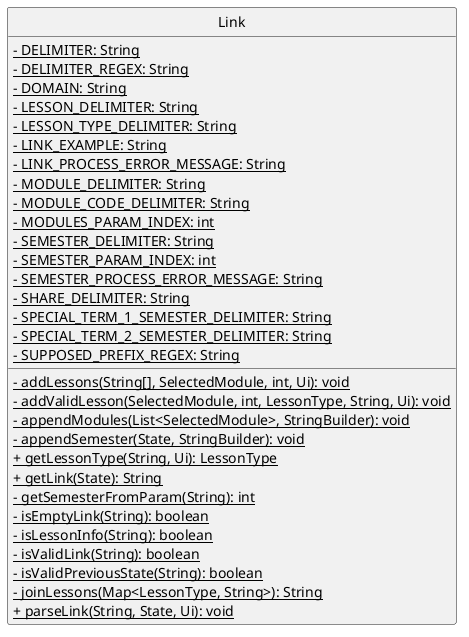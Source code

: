 @startuml
'https://plantuml.com/sequence-diagram
hide circle
skinparam classAttributeIconSize 0

class Link {
    <u>- DELIMITER: String
    <u>- DELIMITER_REGEX: String
    <u>- DOMAIN: String
    <u>- LESSON_DELIMITER: String
    <u>- LESSON_TYPE_DELIMITER: String
    <u>- LINK_EXAMPLE: String
    <u>- LINK_PROCESS_ERROR_MESSAGE: String
    <u>- MODULE_DELIMITER: String
    <u>- MODULE_CODE_DELIMITER: String
    <u>- MODULES_PARAM_INDEX: int
    <u>- SEMESTER_DELIMITER: String
    <u>- SEMESTER_PARAM_INDEX: int
    <u>- SEMESTER_PROCESS_ERROR_MESSAGE: String
    <u>- SHARE_DELIMITER: String
    <u>- SPECIAL_TERM_1_SEMESTER_DELIMITER: String
    <u>- SPECIAL_TERM_2_SEMESTER_DELIMITER: String
    <u>- SUPPOSED_PREFIX_REGEX: String

    <u>- addLessons(String[], SelectedModule, int, Ui): void
    <u>- addValidLesson(SelectedModule, int, LessonType, String, Ui): void
    <u>- appendModules(List<SelectedModule>, StringBuilder): void
    <u>- appendSemester(State, StringBuilder): void
    <u>+ getLessonType(String, Ui): LessonType
    <u>+ getLink(State): String
    <u>- getSemesterFromParam(String): int
    <u>- isEmptyLink(String): boolean
    <u>- isLessonInfo(String): boolean
    <u>- isValidLink(String): boolean
    <u>- isValidPreviousState(String): boolean
    <u>- joinLessons(Map<LessonType, String>): String
    <u>+ parseLink(String, State, Ui): void
}
@enduml